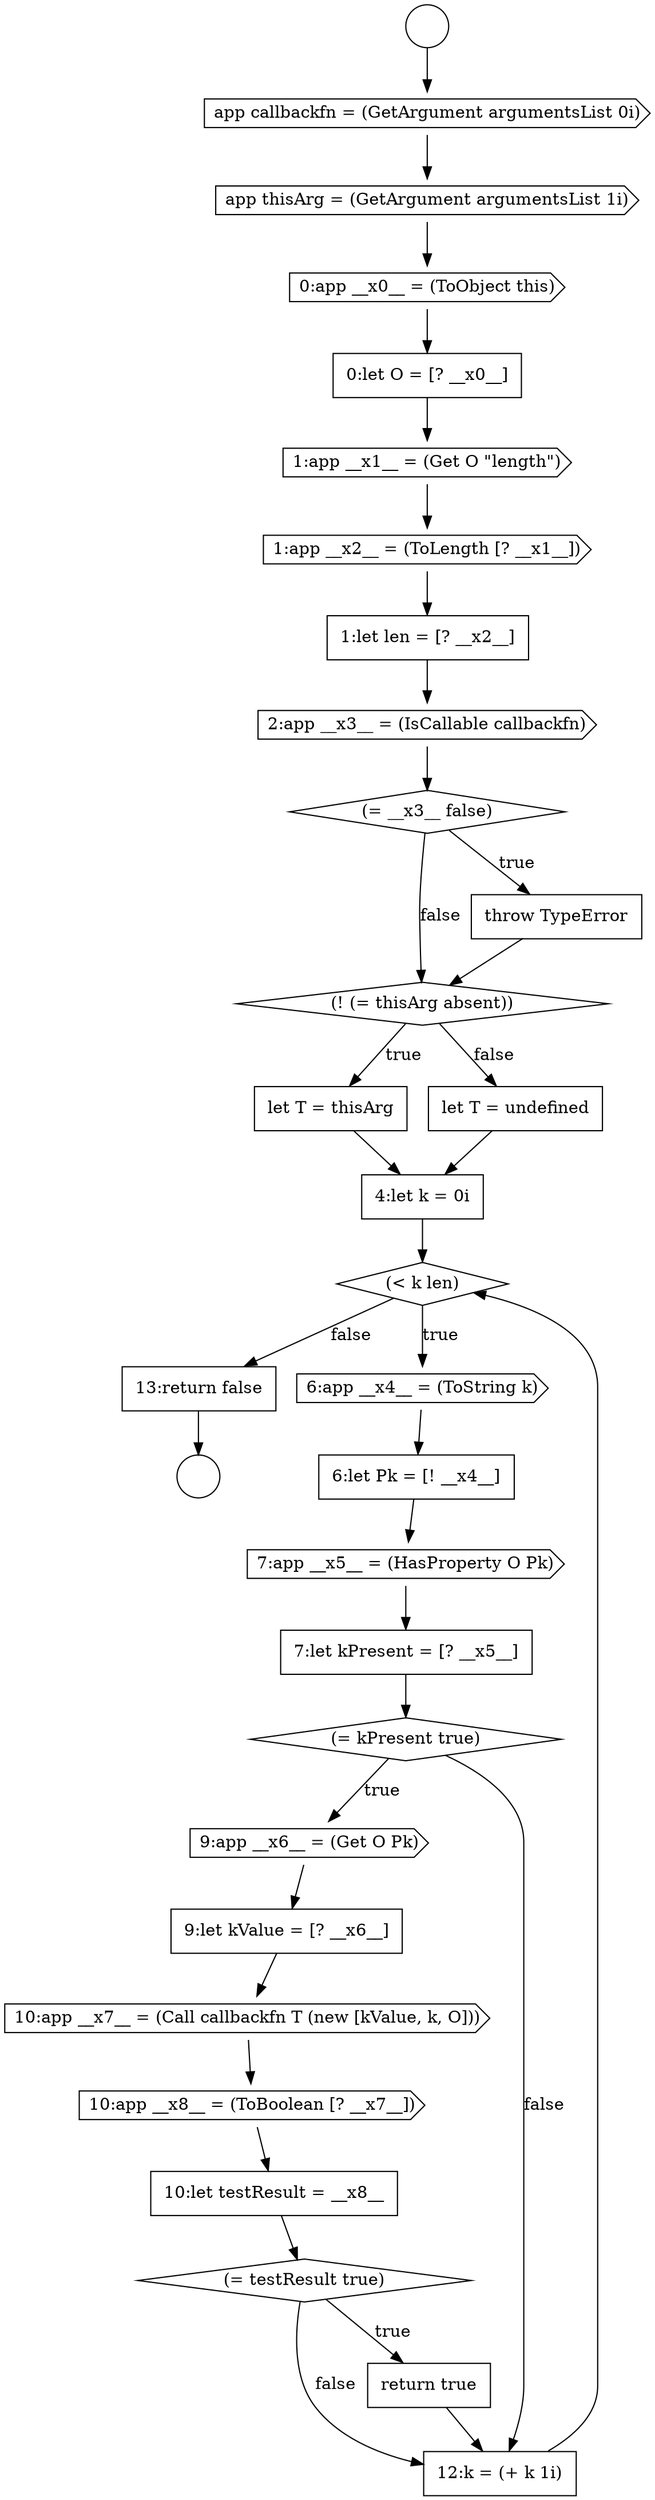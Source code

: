 digraph {
  node15720 [shape=none, margin=0, label=<<font color="black">
    <table border="0" cellborder="1" cellspacing="0" cellpadding="10">
      <tr><td align="left">13:return false</td></tr>
    </table>
  </font>> color="black" fillcolor="white" style=filled]
  node15706 [shape=diamond, label=<<font color="black">(&lt; k len)</font>> color="black" fillcolor="white" style=filled]
  node15695 [shape=none, margin=0, label=<<font color="black">
    <table border="0" cellborder="1" cellspacing="0" cellpadding="10">
      <tr><td align="left">0:let O = [? __x0__]</td></tr>
    </table>
  </font>> color="black" fillcolor="white" style=filled]
  node15716 [shape=none, margin=0, label=<<font color="black">
    <table border="0" cellborder="1" cellspacing="0" cellpadding="10">
      <tr><td align="left">10:let testResult = __x8__</td></tr>
    </table>
  </font>> color="black" fillcolor="white" style=filled]
  node15697 [shape=cds, label=<<font color="black">1:app __x2__ = (ToLength [? __x1__])</font>> color="black" fillcolor="white" style=filled]
  node15693 [shape=cds, label=<<font color="black">app thisArg = (GetArgument argumentsList 1i)</font>> color="black" fillcolor="white" style=filled]
  node15699 [shape=cds, label=<<font color="black">2:app __x3__ = (IsCallable callbackfn)</font>> color="black" fillcolor="white" style=filled]
  node15698 [shape=none, margin=0, label=<<font color="black">
    <table border="0" cellborder="1" cellspacing="0" cellpadding="10">
      <tr><td align="left">1:let len = [? __x2__]</td></tr>
    </table>
  </font>> color="black" fillcolor="white" style=filled]
  node15703 [shape=none, margin=0, label=<<font color="black">
    <table border="0" cellborder="1" cellspacing="0" cellpadding="10">
      <tr><td align="left">let T = thisArg</td></tr>
    </table>
  </font>> color="black" fillcolor="white" style=filled]
  node15712 [shape=cds, label=<<font color="black">9:app __x6__ = (Get O Pk)</font>> color="black" fillcolor="white" style=filled]
  node15710 [shape=none, margin=0, label=<<font color="black">
    <table border="0" cellborder="1" cellspacing="0" cellpadding="10">
      <tr><td align="left">7:let kPresent = [? __x5__]</td></tr>
    </table>
  </font>> color="black" fillcolor="white" style=filled]
  node15691 [shape=circle label=" " color="black" fillcolor="white" style=filled]
  node15692 [shape=cds, label=<<font color="black">app callbackfn = (GetArgument argumentsList 0i)</font>> color="black" fillcolor="white" style=filled]
  node15719 [shape=none, margin=0, label=<<font color="black">
    <table border="0" cellborder="1" cellspacing="0" cellpadding="10">
      <tr><td align="left">12:k = (+ k 1i)</td></tr>
    </table>
  </font>> color="black" fillcolor="white" style=filled]
  node15702 [shape=diamond, label=<<font color="black">(! (= thisArg absent))</font>> color="black" fillcolor="white" style=filled]
  node15714 [shape=cds, label=<<font color="black">10:app __x7__ = (Call callbackfn T (new [kValue, k, O]))</font>> color="black" fillcolor="white" style=filled]
  node15707 [shape=cds, label=<<font color="black">6:app __x4__ = (ToString k)</font>> color="black" fillcolor="white" style=filled]
  node15715 [shape=cds, label=<<font color="black">10:app __x8__ = (ToBoolean [? __x7__])</font>> color="black" fillcolor="white" style=filled]
  node15696 [shape=cds, label=<<font color="black">1:app __x1__ = (Get O &quot;length&quot;)</font>> color="black" fillcolor="white" style=filled]
  node15718 [shape=none, margin=0, label=<<font color="black">
    <table border="0" cellborder="1" cellspacing="0" cellpadding="10">
      <tr><td align="left">return true</td></tr>
    </table>
  </font>> color="black" fillcolor="white" style=filled]
  node15708 [shape=none, margin=0, label=<<font color="black">
    <table border="0" cellborder="1" cellspacing="0" cellpadding="10">
      <tr><td align="left">6:let Pk = [! __x4__]</td></tr>
    </table>
  </font>> color="black" fillcolor="white" style=filled]
  node15700 [shape=diamond, label=<<font color="black">(= __x3__ false)</font>> color="black" fillcolor="white" style=filled]
  node15701 [shape=none, margin=0, label=<<font color="black">
    <table border="0" cellborder="1" cellspacing="0" cellpadding="10">
      <tr><td align="left">throw TypeError</td></tr>
    </table>
  </font>> color="black" fillcolor="white" style=filled]
  node15713 [shape=none, margin=0, label=<<font color="black">
    <table border="0" cellborder="1" cellspacing="0" cellpadding="10">
      <tr><td align="left">9:let kValue = [? __x6__]</td></tr>
    </table>
  </font>> color="black" fillcolor="white" style=filled]
  node15704 [shape=none, margin=0, label=<<font color="black">
    <table border="0" cellborder="1" cellspacing="0" cellpadding="10">
      <tr><td align="left">let T = undefined</td></tr>
    </table>
  </font>> color="black" fillcolor="white" style=filled]
  node15717 [shape=diamond, label=<<font color="black">(= testResult true)</font>> color="black" fillcolor="white" style=filled]
  node15705 [shape=none, margin=0, label=<<font color="black">
    <table border="0" cellborder="1" cellspacing="0" cellpadding="10">
      <tr><td align="left">4:let k = 0i</td></tr>
    </table>
  </font>> color="black" fillcolor="white" style=filled]
  node15690 [shape=circle label=" " color="black" fillcolor="white" style=filled]
  node15694 [shape=cds, label=<<font color="black">0:app __x0__ = (ToObject this)</font>> color="black" fillcolor="white" style=filled]
  node15711 [shape=diamond, label=<<font color="black">(= kPresent true)</font>> color="black" fillcolor="white" style=filled]
  node15709 [shape=cds, label=<<font color="black">7:app __x5__ = (HasProperty O Pk)</font>> color="black" fillcolor="white" style=filled]
  node15696 -> node15697 [ color="black"]
  node15704 -> node15705 [ color="black"]
  node15703 -> node15705 [ color="black"]
  node15697 -> node15698 [ color="black"]
  node15716 -> node15717 [ color="black"]
  node15706 -> node15707 [label=<<font color="black">true</font>> color="black"]
  node15706 -> node15720 [label=<<font color="black">false</font>> color="black"]
  node15699 -> node15700 [ color="black"]
  node15720 -> node15691 [ color="black"]
  node15715 -> node15716 [ color="black"]
  node15705 -> node15706 [ color="black"]
  node15710 -> node15711 [ color="black"]
  node15709 -> node15710 [ color="black"]
  node15701 -> node15702 [ color="black"]
  node15690 -> node15692 [ color="black"]
  node15719 -> node15706 [ color="black"]
  node15700 -> node15701 [label=<<font color="black">true</font>> color="black"]
  node15700 -> node15702 [label=<<font color="black">false</font>> color="black"]
  node15712 -> node15713 [ color="black"]
  node15711 -> node15712 [label=<<font color="black">true</font>> color="black"]
  node15711 -> node15719 [label=<<font color="black">false</font>> color="black"]
  node15698 -> node15699 [ color="black"]
  node15708 -> node15709 [ color="black"]
  node15714 -> node15715 [ color="black"]
  node15717 -> node15718 [label=<<font color="black">true</font>> color="black"]
  node15717 -> node15719 [label=<<font color="black">false</font>> color="black"]
  node15713 -> node15714 [ color="black"]
  node15694 -> node15695 [ color="black"]
  node15692 -> node15693 [ color="black"]
  node15695 -> node15696 [ color="black"]
  node15718 -> node15719 [ color="black"]
  node15702 -> node15703 [label=<<font color="black">true</font>> color="black"]
  node15702 -> node15704 [label=<<font color="black">false</font>> color="black"]
  node15693 -> node15694 [ color="black"]
  node15707 -> node15708 [ color="black"]
}

